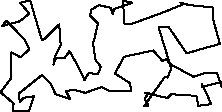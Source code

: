 unitsize(0.001cm);
// 23717.7
draw((2995,264)--(3062,329));
draw((3062,329)--(3503,301));
draw((3503,301)--(3538,125));
draw((3538,125)--(3766,154));
draw((3766,154)--(3599,514));
draw((3599,514)--(3600,459));
draw((3600,459)--(3935,540));
draw((3935,540)--(3946,459));
draw((3946,459)--(3868,697));
draw((3868,697)--(3642,699));
draw((3642,699)--(3452,637));
draw((3452,637)--(3023,871));
draw((3023,871)--(2982,949));
draw((2982,949)--(2901,920));
draw((2901,920)--(2740,1101));
draw((2740,1101)--(2223,990));
draw((2223,990)--(2067,694));
draw((2067,694)--(2334,523));
draw((2334,523)--(2347,388));
draw((2347,388)--(1962,389));
draw((1962,389)--(1828,456));
draw((1828,456)--(1541,354));
draw((1541,354)--(1346,408));
draw((1346,408)--(1203,385));
draw((1203,385)--(1272,246));
draw((1272,246)--(1017,333));
draw((1017,333)--(931,512));
draw((931,512)--(781,670));
draw((781,670)--(366,339));
draw((366,339)--(387,199));
draw((387,199)--(460,267));
draw((460,267)--(634,294));
draw((634,294)--(547,25));
draw((547,25)--(264,36));
draw((264,36)--(278,165));
draw((278,165)--(202,233));
draw((202,233)--(47,363));
draw((47,363)--(240,619));
draw((240,619)--(235,1059));
draw((235,1059)--(241,1069));
draw((241,1069)--(401,980));
draw((401,980)--(555,1121));
draw((555,1121)--(464,1302));
draw((464,1302)--(149,1629));
draw((149,1629)--(80,1533));
draw((80,1533)--(386,1616));
draw((386,1616)--(555,1753));
draw((555,1753)--(394,1944));
draw((394,1944)--(571,1982));
draw((571,1982)--(778,1282));
draw((778,1282)--(811,1295));
draw((811,1295)--(1082,1561));
draw((1082,1561)--(1109,1196));
draw((1109,1196)--(1009,1001));
draw((1009,1001)--(997,942));
draw((997,942)--(981,848));
draw((981,848)--(1021,962));
draw((1021,962)--(1179,969));
draw((1179,969)--(1264,1090));
draw((1264,1090)--(1393,859));
draw((1393,859)--(1529,581));
draw((1529,581)--(1604,706));
draw((1604,706)--(1766,678));
draw((1766,678)--(1766,692));
draw((1766,692)--(1819,814));
draw((1819,814)--(1725,927));
draw((1725,927)--(1677,1238));
draw((1677,1238)--(1699,1294));
draw((1699,1294)--(1768,1578));
draw((1768,1578)--(1623,1723));
draw((1623,1723)--(1632,1742));
draw((1632,1742)--(1646,1817));
draw((1646,1817)--(1787,1902));
draw((1787,1902)--(1994,1852));
draw((1994,1852)--(2028,1736));
draw((2028,1736)--(2050,1833));
draw((2050,1833)--(2374,1944));
draw((2374,1944)--(2214,1977));
draw((2214,1977)--(2221,1578));
draw((2221,1578)--(2356,1568));
draw((2356,1568)--(2927,1777));
draw((2927,1777)--(3248,1906));
draw((3248,1906)--(3220,1945));
draw((3220,1945)--(3373,1902));
draw((3373,1902)--(3786,1862));
draw((3786,1862)--(3805,1619));
draw((3805,1619)--(3918,1217));
draw((3918,1217)--(3535,1112));
draw((3535,1112)--(3332,1049));
draw((3332,1049)--(3007,1524));
draw((3007,1524)--(2834,1512));
draw((2834,1512)--(3060,781));
draw((3060,781)--(2993,624));
draw((2993,624)--(2944,632));
draw((2944,632)--(2581,121));
draw((2581,121)--(2656,128));
draw((2656,128)--(2592,248));
draw((2592,248)--(2658,360));
draw((2658,360)--(2597,349));
draw((2597,349)--(2995,264));
